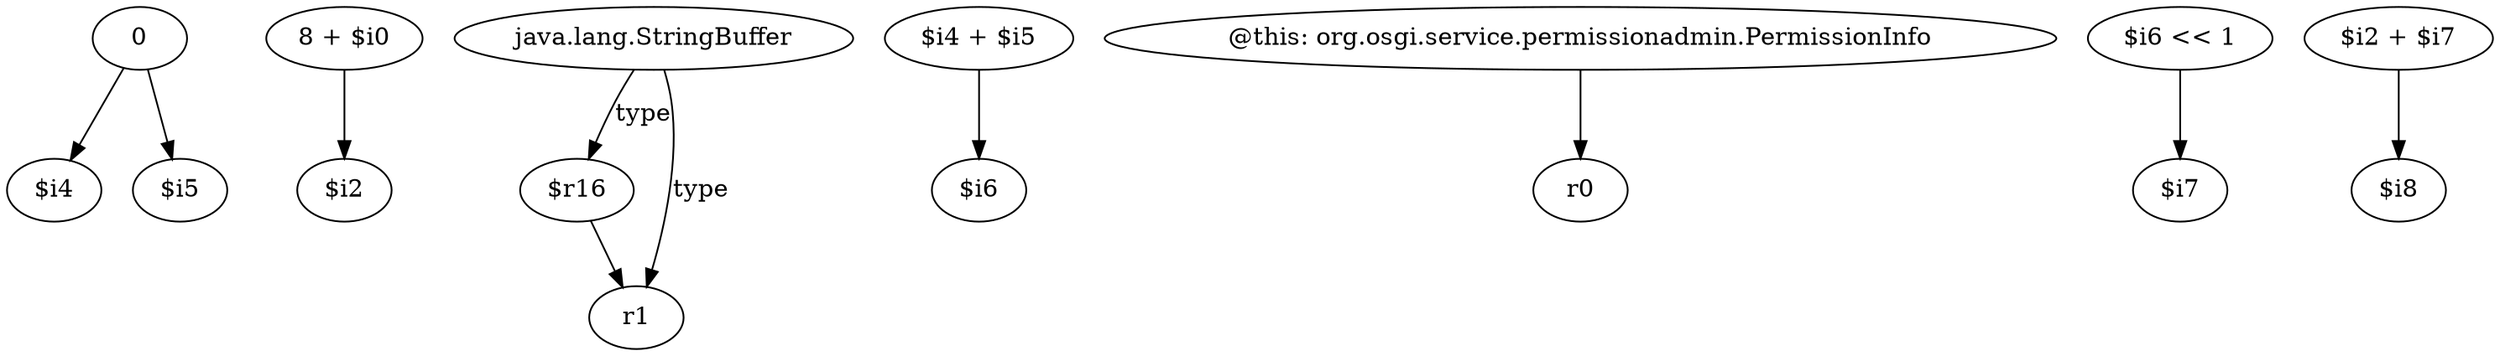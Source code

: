digraph g {
0[label="0"]
1[label="$i4"]
0->1[label=""]
2[label="8 + $i0"]
3[label="$i2"]
2->3[label=""]
4[label="java.lang.StringBuffer"]
5[label="$r16"]
4->5[label="type"]
6[label="r1"]
4->6[label="type"]
7[label="$i5"]
0->7[label=""]
8[label="$i4 + $i5"]
9[label="$i6"]
8->9[label=""]
10[label="@this: org.osgi.service.permissionadmin.PermissionInfo"]
11[label="r0"]
10->11[label=""]
12[label="$i6 << 1"]
13[label="$i7"]
12->13[label=""]
14[label="$i2 + $i7"]
15[label="$i8"]
14->15[label=""]
5->6[label=""]
}
